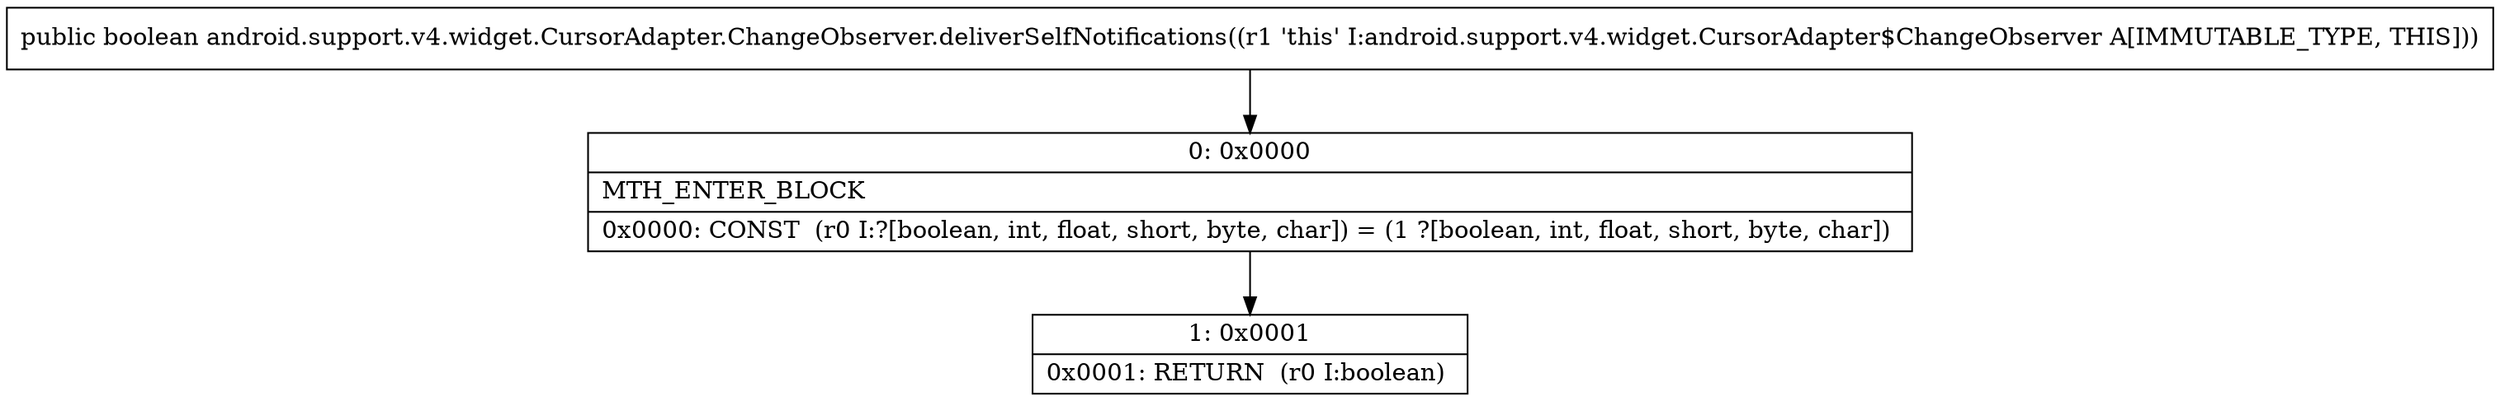 digraph "CFG forandroid.support.v4.widget.CursorAdapter.ChangeObserver.deliverSelfNotifications()Z" {
Node_0 [shape=record,label="{0\:\ 0x0000|MTH_ENTER_BLOCK\l|0x0000: CONST  (r0 I:?[boolean, int, float, short, byte, char]) = (1 ?[boolean, int, float, short, byte, char]) \l}"];
Node_1 [shape=record,label="{1\:\ 0x0001|0x0001: RETURN  (r0 I:boolean) \l}"];
MethodNode[shape=record,label="{public boolean android.support.v4.widget.CursorAdapter.ChangeObserver.deliverSelfNotifications((r1 'this' I:android.support.v4.widget.CursorAdapter$ChangeObserver A[IMMUTABLE_TYPE, THIS])) }"];
MethodNode -> Node_0;
Node_0 -> Node_1;
}

